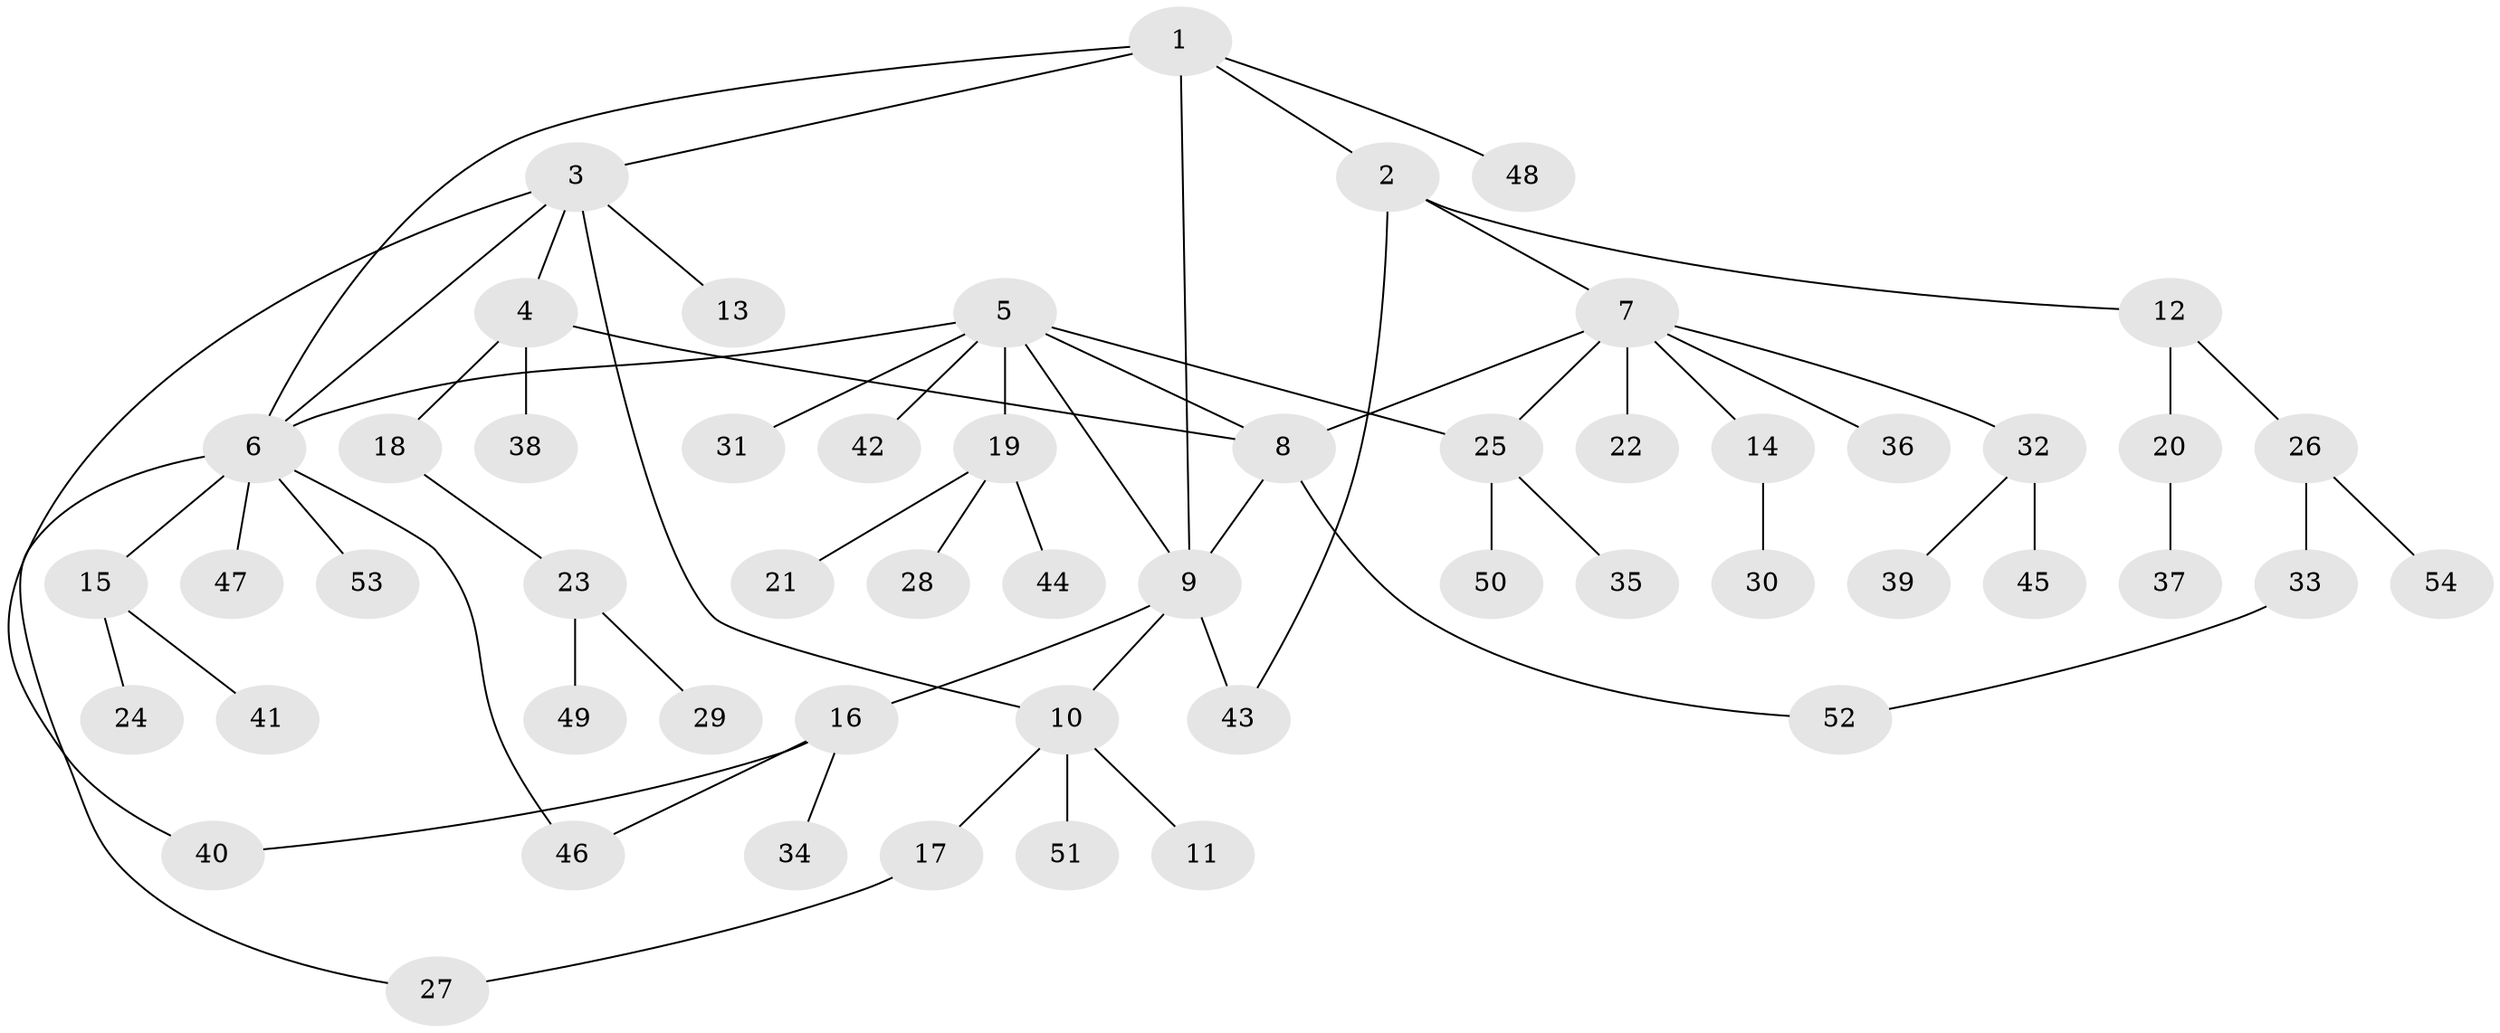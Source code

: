 // coarse degree distribution, {3: 0.10810810810810811, 4: 0.10810810810810811, 11: 0.02702702702702703, 6: 0.05405405405405406, 8: 0.02702702702702703, 5: 0.02702702702702703, 1: 0.4864864864864865, 2: 0.16216216216216217}
// Generated by graph-tools (version 1.1) at 2025/42/03/06/25 10:42:12]
// undirected, 54 vertices, 65 edges
graph export_dot {
graph [start="1"]
  node [color=gray90,style=filled];
  1;
  2;
  3;
  4;
  5;
  6;
  7;
  8;
  9;
  10;
  11;
  12;
  13;
  14;
  15;
  16;
  17;
  18;
  19;
  20;
  21;
  22;
  23;
  24;
  25;
  26;
  27;
  28;
  29;
  30;
  31;
  32;
  33;
  34;
  35;
  36;
  37;
  38;
  39;
  40;
  41;
  42;
  43;
  44;
  45;
  46;
  47;
  48;
  49;
  50;
  51;
  52;
  53;
  54;
  1 -- 2;
  1 -- 3;
  1 -- 6;
  1 -- 9;
  1 -- 48;
  2 -- 7;
  2 -- 12;
  2 -- 43;
  3 -- 4;
  3 -- 6;
  3 -- 10;
  3 -- 13;
  3 -- 40;
  4 -- 8;
  4 -- 18;
  4 -- 38;
  5 -- 6;
  5 -- 8;
  5 -- 9;
  5 -- 19;
  5 -- 25;
  5 -- 31;
  5 -- 42;
  6 -- 15;
  6 -- 27;
  6 -- 46;
  6 -- 47;
  6 -- 53;
  7 -- 8;
  7 -- 14;
  7 -- 22;
  7 -- 25;
  7 -- 32;
  7 -- 36;
  8 -- 9;
  8 -- 52;
  9 -- 10;
  9 -- 16;
  9 -- 43;
  10 -- 11;
  10 -- 17;
  10 -- 51;
  12 -- 20;
  12 -- 26;
  14 -- 30;
  15 -- 24;
  15 -- 41;
  16 -- 34;
  16 -- 40;
  16 -- 46;
  17 -- 27;
  18 -- 23;
  19 -- 21;
  19 -- 28;
  19 -- 44;
  20 -- 37;
  23 -- 29;
  23 -- 49;
  25 -- 35;
  25 -- 50;
  26 -- 33;
  26 -- 54;
  32 -- 39;
  32 -- 45;
  33 -- 52;
}
